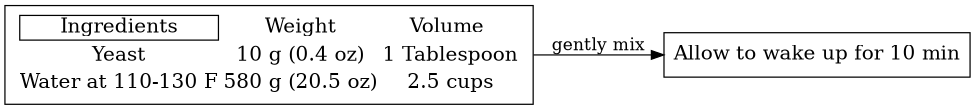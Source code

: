 digraph "Stir-Fried Tofu and Bok Choy in Ginger Sauce" {
graph [ rankdir = "LR", ranksep = .4, size = 6.5];
node [ fontsize = "16" shape = "record" , colorscheme = dark28  ];


"Ingred1" [
label = < <TABLE BORDER="0" CELLSPACING="4" CELLPADDING="0"><TR><TD  BORDER="1" port="f0"> Ingredients </TD><TD>Weight</TD><TD>Volume </TD></TR>
<TR><TD BORDER="0" port="f1">Yeast</TD><TD>10 g (0.4 oz)</TD><TD>1 Tablespoon</TD></TR>
<TR><TD BORDER="0" >Water at 110-130 F</TD><TD>580 g (20.5 oz)</TD><TD>2.5 cups</TD></TR>
</TABLE>> ];

"Bowl" [ label = "Allow to wake up for 10 min"];

Ingred1 -> Bowl [label = "gently mix"];


}